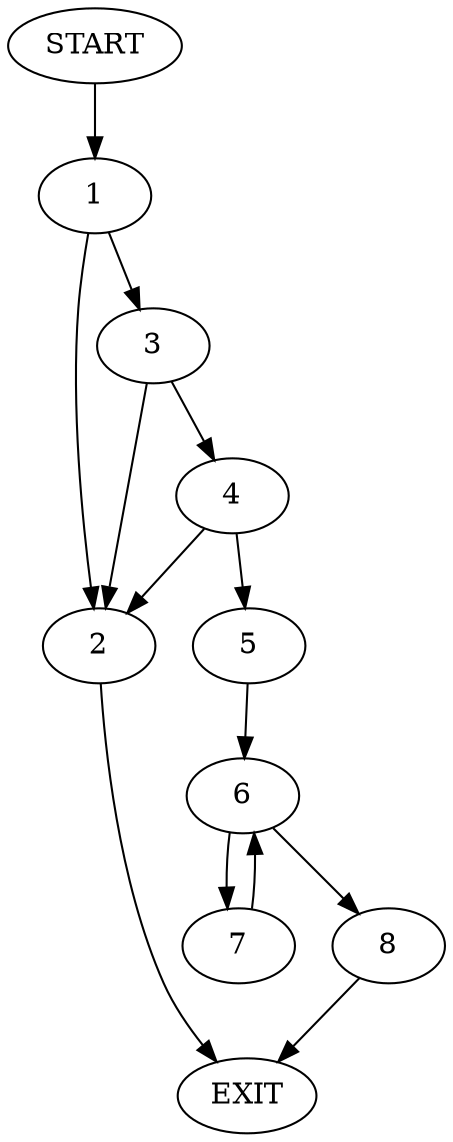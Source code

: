 digraph {
0 [label="START"]
9 [label="EXIT"]
0 -> 1
1 -> 2
1 -> 3
3 -> 2
3 -> 4
2 -> 9
4 -> 2
4 -> 5
5 -> 6
6 -> 7
6 -> 8
8 -> 9
7 -> 6
}
